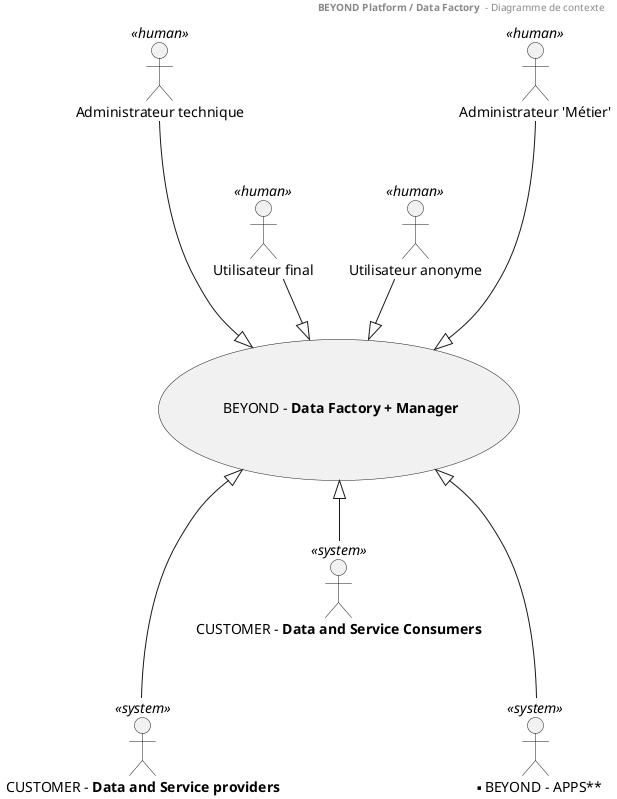@startuml
header
<b>BEYOND Platform / Data Factory </b> - Diagramme de contexte
end header

( \n\n BEYOND - **Data Factory + Manager**\n\n  ) as SYSTEM

:Administrateur technique: as ACTOR2 <<human>>
:Utilisateur final: as ACTOR4 <<human>>
:Utilisateur anonyme: as ACTOR5 <<human>>
:Administrateur 'Métier': as ACTOR3 <<human>>

:CUSTOMER - **Data and Service providers**: as SYSTEM3<<system>>
:CUSTOMER - **Data and Service Consumers**: as SYSTEM4<<system>>
:** BEYOND - APPS**: as SYSTEM5 <<system>>

ACTOR2  ---|>SYSTEM
ACTOR5  --|>SYSTEM
ACTOR4  --|>SYSTEM
ACTOR3  ---|>SYSTEM


SYSTEM <|--- SYSTEM3
SYSTEM <|-- SYSTEM4
SYSTEM <|--- SYSTEM5



@enduml
